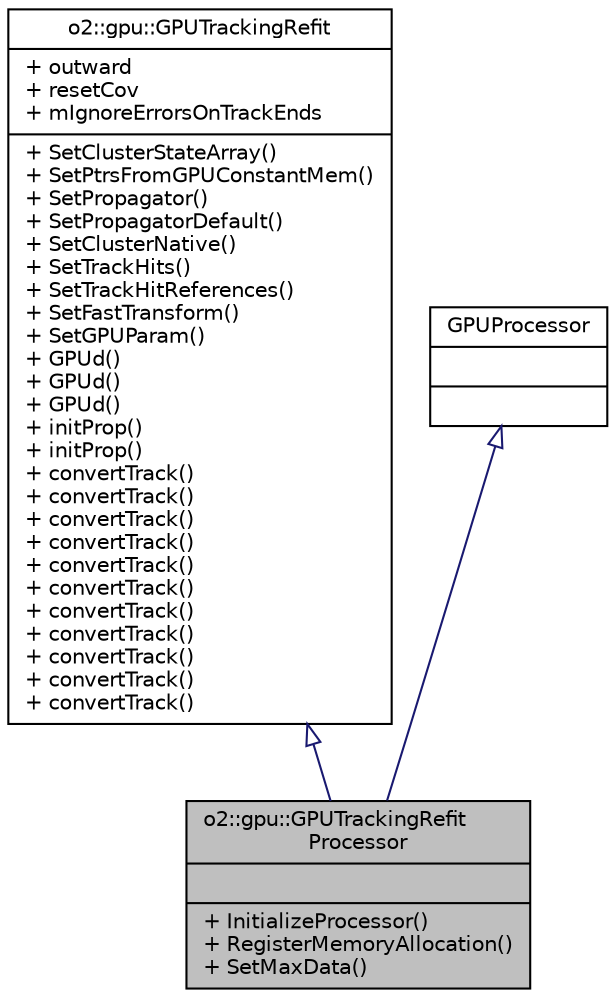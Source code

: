 digraph "o2::gpu::GPUTrackingRefitProcessor"
{
 // INTERACTIVE_SVG=YES
  bgcolor="transparent";
  edge [fontname="Helvetica",fontsize="10",labelfontname="Helvetica",labelfontsize="10"];
  node [fontname="Helvetica",fontsize="10",shape=record];
  Node0 [label="{o2::gpu::GPUTrackingRefit\lProcessor\n||+ InitializeProcessor()\l+ RegisterMemoryAllocation()\l+ SetMaxData()\l}",height=0.2,width=0.4,color="black", fillcolor="grey75", style="filled", fontcolor="black"];
  Node1 -> Node0 [dir="back",color="midnightblue",fontsize="10",style="solid",arrowtail="onormal",fontname="Helvetica"];
  Node1 [label="{o2::gpu::GPUTrackingRefit\n|+ outward\l+ resetCov\l+ mIgnoreErrorsOnTrackEnds\l|+ SetClusterStateArray()\l+ SetPtrsFromGPUConstantMem()\l+ SetPropagator()\l+ SetPropagatorDefault()\l+ SetClusterNative()\l+ SetTrackHits()\l+ SetTrackHitReferences()\l+ SetFastTransform()\l+ SetGPUParam()\l+ GPUd()\l+ GPUd()\l+ GPUd()\l+ initProp()\l+ initProp()\l+ convertTrack()\l+ convertTrack()\l+ convertTrack()\l+ convertTrack()\l+ convertTrack()\l+ convertTrack()\l+ convertTrack()\l+ convertTrack()\l+ convertTrack()\l+ convertTrack()\l+ convertTrack()\l}",height=0.2,width=0.4,color="black",URL="$d6/d01/classo2_1_1gpu_1_1GPUTrackingRefit.html"];
  Node2 -> Node0 [dir="back",color="midnightblue",fontsize="10",style="solid",arrowtail="onormal",fontname="Helvetica"];
  Node2 [label="{GPUProcessor\n||}",height=0.2,width=0.4,color="black",URL="$da/dca/classGPUProcessor.html"];
}
